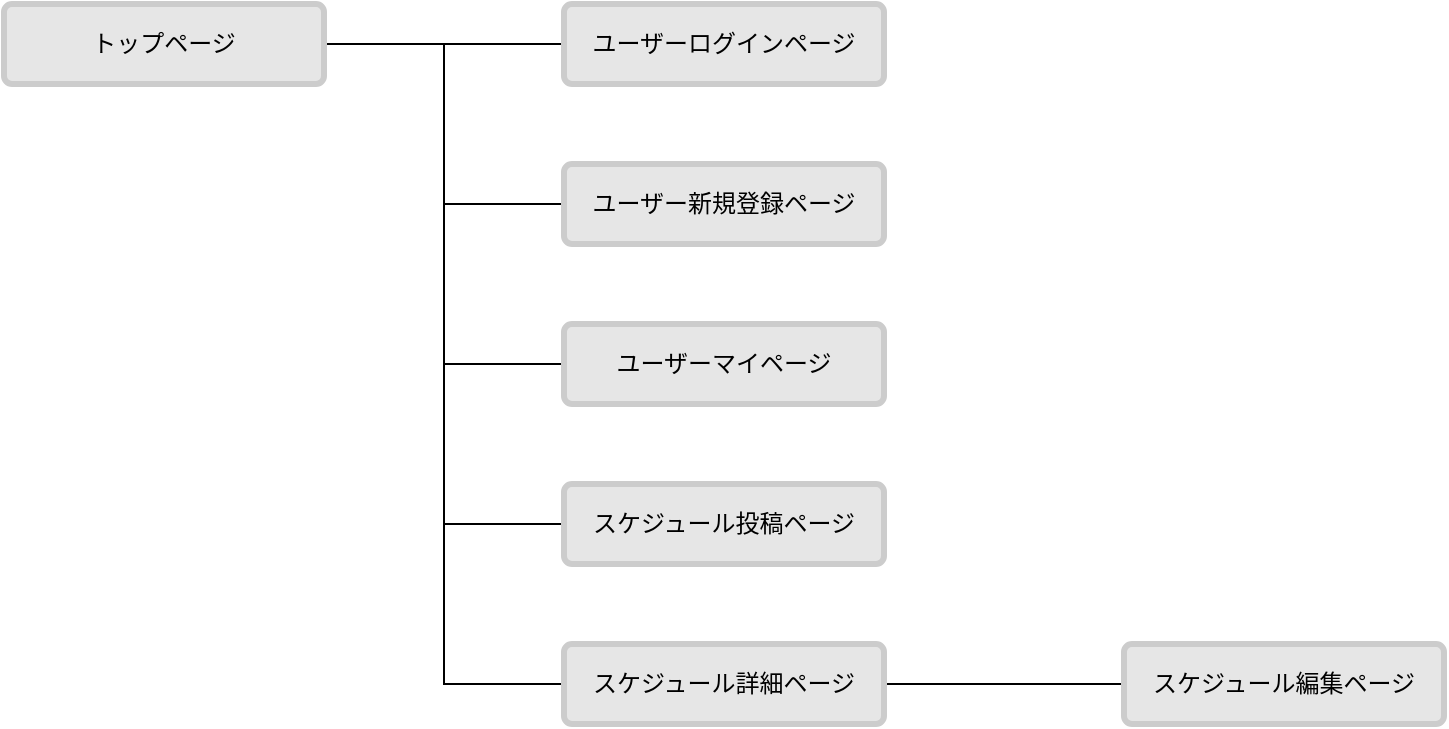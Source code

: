 <mxfile>
    <diagram id="wGtun1jyO14cJFxfy1cu" name="ページ1">
        <mxGraphModel dx="706" dy="566" grid="1" gridSize="10" guides="1" tooltips="1" connect="1" arrows="1" fold="1" page="1" pageScale="1" pageWidth="2339" pageHeight="3300" background="#FFFFFF" math="0" shadow="0">
            <root>
                <mxCell id="0"/>
                <mxCell id="1" parent="0"/>
                <mxCell id="6" style="edgeStyle=none;html=1;exitX=1;exitY=0.5;exitDx=0;exitDy=0;entryX=0;entryY=0.5;entryDx=0;entryDy=0;fontColor=#000000;strokeColor=#000000;endArrow=none;endFill=0;" edge="1" parent="1" source="2" target="5">
                    <mxGeometry relative="1" as="geometry">
                        <Array as="points">
                            <mxPoint x="260" y="100"/>
                        </Array>
                    </mxGeometry>
                </mxCell>
                <mxCell id="13" style="edgeStyle=orthogonalEdgeStyle;rounded=0;html=1;exitX=1;exitY=0.5;exitDx=0;exitDy=0;entryX=0;entryY=0.5;entryDx=0;entryDy=0;strokeColor=#000000;fontColor=#000000;endArrow=none;endFill=0;" edge="1" parent="1" source="2" target="7">
                    <mxGeometry relative="1" as="geometry"/>
                </mxCell>
                <mxCell id="14" style="edgeStyle=orthogonalEdgeStyle;rounded=0;html=1;exitX=1;exitY=0.5;exitDx=0;exitDy=0;entryX=0;entryY=0.5;entryDx=0;entryDy=0;strokeColor=#000000;fontColor=#000000;endArrow=none;endFill=0;" edge="1" parent="1" source="2" target="8">
                    <mxGeometry relative="1" as="geometry"/>
                </mxCell>
                <mxCell id="15" style="edgeStyle=orthogonalEdgeStyle;rounded=0;html=1;exitX=1;exitY=0.5;exitDx=0;exitDy=0;entryX=0;entryY=0.5;entryDx=0;entryDy=0;strokeColor=#000000;fontColor=#000000;endArrow=none;endFill=0;" edge="1" parent="1" source="2" target="9">
                    <mxGeometry relative="1" as="geometry"/>
                </mxCell>
                <mxCell id="16" style="edgeStyle=orthogonalEdgeStyle;rounded=0;html=1;exitX=1;exitY=0.5;exitDx=0;exitDy=0;entryX=0;entryY=0.5;entryDx=0;entryDy=0;strokeColor=#000000;fontColor=#000000;endArrow=none;endFill=0;" edge="1" parent="1" source="2" target="10">
                    <mxGeometry relative="1" as="geometry"/>
                </mxCell>
                <mxCell id="2" value="&lt;font color=&quot;#000000&quot;&gt;トップページ&lt;br&gt;&lt;/font&gt;" style="rounded=1;arcSize=10;whiteSpace=wrap;html=1;align=center;fillColor=#E6E6E6;strokeColor=#CCCCCC;strokeWidth=3;" vertex="1" parent="1">
                    <mxGeometry x="40" y="80" width="160" height="40" as="geometry"/>
                </mxCell>
                <mxCell id="5" value="ユーザーログインページ" style="rounded=1;arcSize=10;whiteSpace=wrap;html=1;align=center;strokeColor=#CCCCCC;fontColor=#000000;fillColor=#E6E6E6;strokeWidth=3;" vertex="1" parent="1">
                    <mxGeometry x="320" y="80" width="160" height="40" as="geometry"/>
                </mxCell>
                <mxCell id="7" value="ユーザー新規登録ページ" style="rounded=1;arcSize=10;whiteSpace=wrap;html=1;align=center;strokeColor=#CCCCCC;fontColor=#000000;fillColor=#E6E6E6;strokeWidth=3;" vertex="1" parent="1">
                    <mxGeometry x="320" y="160" width="160" height="40" as="geometry"/>
                </mxCell>
                <mxCell id="8" value="ユーザーマイページ" style="rounded=1;arcSize=10;whiteSpace=wrap;html=1;align=center;strokeColor=#CCCCCC;fontColor=#000000;fillColor=#E6E6E6;strokeWidth=3;" vertex="1" parent="1">
                    <mxGeometry x="320" y="240" width="160" height="40" as="geometry"/>
                </mxCell>
                <mxCell id="9" value="スケジュール投稿ページ" style="rounded=1;arcSize=10;whiteSpace=wrap;html=1;align=center;strokeColor=#CCCCCC;fontColor=#000000;fillColor=#E6E6E6;strokeWidth=3;" vertex="1" parent="1">
                    <mxGeometry x="320" y="320" width="160" height="40" as="geometry"/>
                </mxCell>
                <mxCell id="17" style="edgeStyle=orthogonalEdgeStyle;rounded=0;html=1;exitX=1;exitY=0.5;exitDx=0;exitDy=0;entryX=0;entryY=0.5;entryDx=0;entryDy=0;strokeColor=#000000;fontColor=#000000;endArrow=none;endFill=0;" edge="1" parent="1" source="10" target="11">
                    <mxGeometry relative="1" as="geometry"/>
                </mxCell>
                <mxCell id="10" value="スケジュール詳細ページ" style="rounded=1;arcSize=10;whiteSpace=wrap;html=1;align=center;strokeColor=#CCCCCC;strokeWidth=3;fontColor=#000000;fillColor=#E6E6E6;" vertex="1" parent="1">
                    <mxGeometry x="320" y="400" width="160" height="40" as="geometry"/>
                </mxCell>
                <mxCell id="11" value="スケジュール編集ページ" style="rounded=1;arcSize=10;whiteSpace=wrap;html=1;align=center;strokeColor=#CCCCCC;strokeWidth=3;fontColor=#000000;fillColor=#E6E6E6;" vertex="1" parent="1">
                    <mxGeometry x="600" y="400" width="160" height="40" as="geometry"/>
                </mxCell>
            </root>
        </mxGraphModel>
    </diagram>
</mxfile>